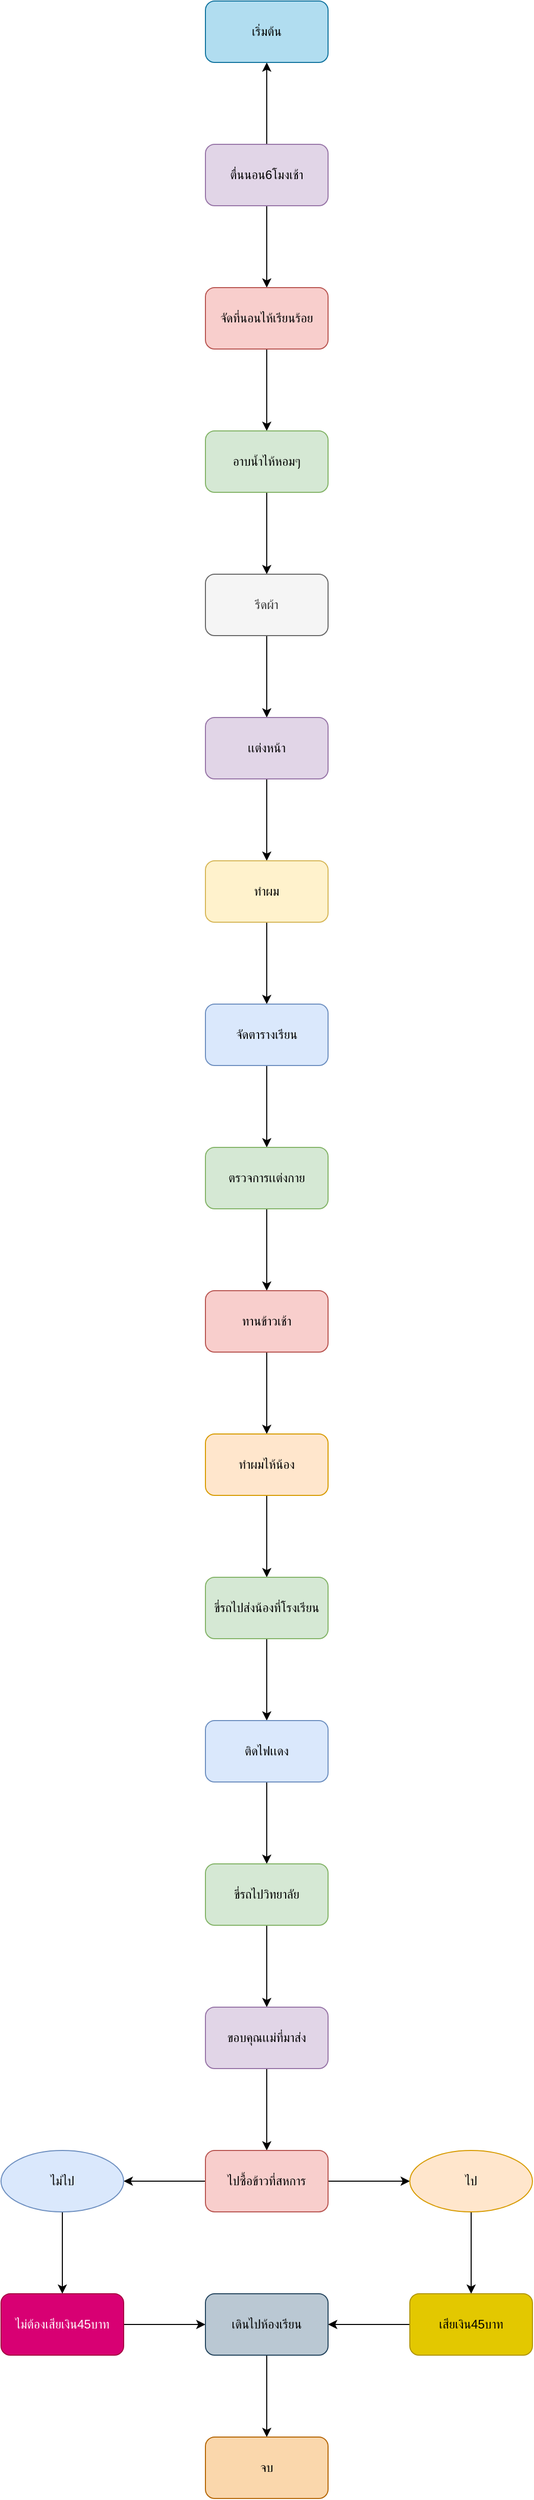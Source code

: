 <mxfile version="20.6.0" type="github">
  <diagram id="W1GIRhdOm18V4IGLpdb6" name="Page-1">
    <mxGraphModel dx="868" dy="474" grid="1" gridSize="10" guides="1" tooltips="1" connect="1" arrows="1" fold="1" page="1" pageScale="1" pageWidth="850" pageHeight="1100" math="0" shadow="0">
      <root>
        <mxCell id="0" />
        <mxCell id="1" parent="0" />
        <mxCell id="giCLKK0H2TFixeiQzpY2-3" value="" style="edgeStyle=orthogonalEdgeStyle;rounded=0;orthogonalLoop=1;jettySize=auto;html=1;" edge="1" parent="1" source="giCLKK0H2TFixeiQzpY2-1" target="giCLKK0H2TFixeiQzpY2-2">
          <mxGeometry relative="1" as="geometry" />
        </mxCell>
        <mxCell id="giCLKK0H2TFixeiQzpY2-42" value="" style="edgeStyle=orthogonalEdgeStyle;rounded=0;orthogonalLoop=1;jettySize=auto;html=1;fontColor=#38D7FF;" edge="1" parent="1" source="giCLKK0H2TFixeiQzpY2-1" target="giCLKK0H2TFixeiQzpY2-41">
          <mxGeometry relative="1" as="geometry" />
        </mxCell>
        <mxCell id="giCLKK0H2TFixeiQzpY2-1" value="ตื่นนอน6โมงเช้า" style="rounded=1;whiteSpace=wrap;html=1;fillColor=#e1d5e7;strokeColor=#9673a6;" vertex="1" parent="1">
          <mxGeometry x="360" y="220" width="120" height="60" as="geometry" />
        </mxCell>
        <mxCell id="giCLKK0H2TFixeiQzpY2-5" value="" style="edgeStyle=orthogonalEdgeStyle;rounded=0;orthogonalLoop=1;jettySize=auto;html=1;" edge="1" parent="1" source="giCLKK0H2TFixeiQzpY2-2" target="giCLKK0H2TFixeiQzpY2-4">
          <mxGeometry relative="1" as="geometry" />
        </mxCell>
        <mxCell id="giCLKK0H2TFixeiQzpY2-2" value="จัดที่นอนไห้เรียนร้อย" style="whiteSpace=wrap;html=1;rounded=1;fillColor=#f8cecc;strokeColor=#b85450;" vertex="1" parent="1">
          <mxGeometry x="360" y="360" width="120" height="60" as="geometry" />
        </mxCell>
        <mxCell id="giCLKK0H2TFixeiQzpY2-7" value="" style="edgeStyle=orthogonalEdgeStyle;rounded=0;orthogonalLoop=1;jettySize=auto;html=1;" edge="1" parent="1" source="giCLKK0H2TFixeiQzpY2-4" target="giCLKK0H2TFixeiQzpY2-6">
          <mxGeometry relative="1" as="geometry" />
        </mxCell>
        <mxCell id="giCLKK0H2TFixeiQzpY2-4" value="อาบน้ำไห้หอมๆ" style="rounded=1;whiteSpace=wrap;html=1;fillColor=#d5e8d4;strokeColor=#82b366;" vertex="1" parent="1">
          <mxGeometry x="360" y="500" width="120" height="60" as="geometry" />
        </mxCell>
        <mxCell id="giCLKK0H2TFixeiQzpY2-9" value="" style="edgeStyle=orthogonalEdgeStyle;rounded=0;orthogonalLoop=1;jettySize=auto;html=1;" edge="1" parent="1" source="giCLKK0H2TFixeiQzpY2-6" target="giCLKK0H2TFixeiQzpY2-8">
          <mxGeometry relative="1" as="geometry" />
        </mxCell>
        <mxCell id="giCLKK0H2TFixeiQzpY2-6" value="รีดผ้า" style="rounded=1;whiteSpace=wrap;html=1;fillColor=#f5f5f5;fontColor=#333333;strokeColor=#666666;" vertex="1" parent="1">
          <mxGeometry x="360" y="640" width="120" height="60" as="geometry" />
        </mxCell>
        <mxCell id="giCLKK0H2TFixeiQzpY2-11" value="" style="edgeStyle=orthogonalEdgeStyle;rounded=0;orthogonalLoop=1;jettySize=auto;html=1;" edge="1" parent="1" source="giCLKK0H2TFixeiQzpY2-8" target="giCLKK0H2TFixeiQzpY2-10">
          <mxGeometry relative="1" as="geometry" />
        </mxCell>
        <mxCell id="giCLKK0H2TFixeiQzpY2-8" value="เเต่งหน้า" style="whiteSpace=wrap;html=1;rounded=1;fillColor=#e1d5e7;strokeColor=#9673a6;" vertex="1" parent="1">
          <mxGeometry x="360" y="780" width="120" height="60" as="geometry" />
        </mxCell>
        <mxCell id="giCLKK0H2TFixeiQzpY2-13" value="" style="edgeStyle=orthogonalEdgeStyle;rounded=0;orthogonalLoop=1;jettySize=auto;html=1;" edge="1" parent="1" source="giCLKK0H2TFixeiQzpY2-10" target="giCLKK0H2TFixeiQzpY2-12">
          <mxGeometry relative="1" as="geometry" />
        </mxCell>
        <mxCell id="giCLKK0H2TFixeiQzpY2-10" value="ทำผม" style="whiteSpace=wrap;html=1;rounded=1;fillColor=#fff2cc;strokeColor=#d6b656;" vertex="1" parent="1">
          <mxGeometry x="360" y="920" width="120" height="60" as="geometry" />
        </mxCell>
        <mxCell id="giCLKK0H2TFixeiQzpY2-15" value="" style="edgeStyle=orthogonalEdgeStyle;rounded=0;orthogonalLoop=1;jettySize=auto;html=1;" edge="1" parent="1" source="giCLKK0H2TFixeiQzpY2-12" target="giCLKK0H2TFixeiQzpY2-14">
          <mxGeometry relative="1" as="geometry" />
        </mxCell>
        <mxCell id="giCLKK0H2TFixeiQzpY2-12" value="จัดตารางเรียน" style="rounded=1;whiteSpace=wrap;html=1;fillColor=#dae8fc;strokeColor=#6c8ebf;" vertex="1" parent="1">
          <mxGeometry x="360" y="1060" width="120" height="60" as="geometry" />
        </mxCell>
        <mxCell id="giCLKK0H2TFixeiQzpY2-17" value="" style="edgeStyle=orthogonalEdgeStyle;rounded=0;orthogonalLoop=1;jettySize=auto;html=1;" edge="1" parent="1" source="giCLKK0H2TFixeiQzpY2-14" target="giCLKK0H2TFixeiQzpY2-16">
          <mxGeometry relative="1" as="geometry" />
        </mxCell>
        <mxCell id="giCLKK0H2TFixeiQzpY2-14" value="ตรวจการเเต่งกาย" style="rounded=1;whiteSpace=wrap;html=1;fillColor=#d5e8d4;strokeColor=#82b366;" vertex="1" parent="1">
          <mxGeometry x="360" y="1200" width="120" height="60" as="geometry" />
        </mxCell>
        <mxCell id="giCLKK0H2TFixeiQzpY2-19" value="" style="edgeStyle=orthogonalEdgeStyle;rounded=0;orthogonalLoop=1;jettySize=auto;html=1;" edge="1" parent="1" source="giCLKK0H2TFixeiQzpY2-16" target="giCLKK0H2TFixeiQzpY2-18">
          <mxGeometry relative="1" as="geometry" />
        </mxCell>
        <mxCell id="giCLKK0H2TFixeiQzpY2-16" value="ทานข้าวเช้า" style="rounded=1;whiteSpace=wrap;html=1;fillColor=#f8cecc;strokeColor=#b85450;" vertex="1" parent="1">
          <mxGeometry x="360" y="1340" width="120" height="60" as="geometry" />
        </mxCell>
        <mxCell id="giCLKK0H2TFixeiQzpY2-21" value="" style="edgeStyle=orthogonalEdgeStyle;rounded=0;orthogonalLoop=1;jettySize=auto;html=1;" edge="1" parent="1" source="giCLKK0H2TFixeiQzpY2-18" target="giCLKK0H2TFixeiQzpY2-20">
          <mxGeometry relative="1" as="geometry" />
        </mxCell>
        <mxCell id="giCLKK0H2TFixeiQzpY2-18" value="ทำผมไห้น้อง" style="whiteSpace=wrap;html=1;rounded=1;fillColor=#ffe6cc;strokeColor=#d79b00;" vertex="1" parent="1">
          <mxGeometry x="360" y="1480" width="120" height="60" as="geometry" />
        </mxCell>
        <mxCell id="giCLKK0H2TFixeiQzpY2-23" value="" style="edgeStyle=orthogonalEdgeStyle;rounded=0;orthogonalLoop=1;jettySize=auto;html=1;" edge="1" parent="1" source="giCLKK0H2TFixeiQzpY2-20" target="giCLKK0H2TFixeiQzpY2-22">
          <mxGeometry relative="1" as="geometry" />
        </mxCell>
        <mxCell id="giCLKK0H2TFixeiQzpY2-20" value="ขี่รถไปส่งน้องที่โรงเรียน" style="whiteSpace=wrap;html=1;rounded=1;fillColor=#d5e8d4;strokeColor=#82b366;" vertex="1" parent="1">
          <mxGeometry x="360" y="1620" width="120" height="60" as="geometry" />
        </mxCell>
        <mxCell id="giCLKK0H2TFixeiQzpY2-25" value="" style="edgeStyle=orthogonalEdgeStyle;rounded=0;orthogonalLoop=1;jettySize=auto;html=1;" edge="1" parent="1" source="giCLKK0H2TFixeiQzpY2-22" target="giCLKK0H2TFixeiQzpY2-24">
          <mxGeometry relative="1" as="geometry" />
        </mxCell>
        <mxCell id="giCLKK0H2TFixeiQzpY2-22" value="ติดไฟเเดง" style="whiteSpace=wrap;html=1;rounded=1;fillColor=#dae8fc;strokeColor=#6c8ebf;" vertex="1" parent="1">
          <mxGeometry x="360" y="1760" width="120" height="60" as="geometry" />
        </mxCell>
        <mxCell id="giCLKK0H2TFixeiQzpY2-27" value="" style="edgeStyle=orthogonalEdgeStyle;rounded=0;orthogonalLoop=1;jettySize=auto;html=1;" edge="1" parent="1" source="giCLKK0H2TFixeiQzpY2-24" target="giCLKK0H2TFixeiQzpY2-26">
          <mxGeometry relative="1" as="geometry" />
        </mxCell>
        <mxCell id="giCLKK0H2TFixeiQzpY2-24" value="ขี่รถไปวิทยาลัย" style="rounded=1;whiteSpace=wrap;html=1;fillColor=#d5e8d4;strokeColor=#82b366;" vertex="1" parent="1">
          <mxGeometry x="360" y="1900" width="120" height="60" as="geometry" />
        </mxCell>
        <mxCell id="giCLKK0H2TFixeiQzpY2-29" value="" style="edgeStyle=orthogonalEdgeStyle;rounded=0;orthogonalLoop=1;jettySize=auto;html=1;" edge="1" parent="1" source="giCLKK0H2TFixeiQzpY2-26" target="giCLKK0H2TFixeiQzpY2-28">
          <mxGeometry relative="1" as="geometry" />
        </mxCell>
        <mxCell id="giCLKK0H2TFixeiQzpY2-26" value="ขอบคุณเเม่ที่มาส่ง" style="whiteSpace=wrap;html=1;rounded=1;fillColor=#e1d5e7;strokeColor=#9673a6;" vertex="1" parent="1">
          <mxGeometry x="360" y="2040" width="120" height="60" as="geometry" />
        </mxCell>
        <mxCell id="giCLKK0H2TFixeiQzpY2-31" value="" style="edgeStyle=orthogonalEdgeStyle;rounded=0;orthogonalLoop=1;jettySize=auto;html=1;" edge="1" parent="1" source="giCLKK0H2TFixeiQzpY2-28" target="giCLKK0H2TFixeiQzpY2-30">
          <mxGeometry relative="1" as="geometry" />
        </mxCell>
        <mxCell id="giCLKK0H2TFixeiQzpY2-33" value="" style="edgeStyle=orthogonalEdgeStyle;rounded=0;orthogonalLoop=1;jettySize=auto;html=1;" edge="1" parent="1" source="giCLKK0H2TFixeiQzpY2-28" target="giCLKK0H2TFixeiQzpY2-32">
          <mxGeometry relative="1" as="geometry" />
        </mxCell>
        <mxCell id="giCLKK0H2TFixeiQzpY2-28" value="ไปซื้อข้าวที่สหการ" style="whiteSpace=wrap;html=1;rounded=1;fillColor=#f8cecc;strokeColor=#b85450;" vertex="1" parent="1">
          <mxGeometry x="360" y="2180" width="120" height="60" as="geometry" />
        </mxCell>
        <mxCell id="giCLKK0H2TFixeiQzpY2-37" value="" style="edgeStyle=orthogonalEdgeStyle;rounded=0;orthogonalLoop=1;jettySize=auto;html=1;fontColor=#38D7FF;" edge="1" parent="1" source="giCLKK0H2TFixeiQzpY2-30" target="giCLKK0H2TFixeiQzpY2-36">
          <mxGeometry relative="1" as="geometry" />
        </mxCell>
        <mxCell id="giCLKK0H2TFixeiQzpY2-30" value="ไม่ไป" style="ellipse;whiteSpace=wrap;html=1;rounded=1;fillColor=#dae8fc;strokeColor=#6c8ebf;" vertex="1" parent="1">
          <mxGeometry x="160" y="2180" width="120" height="60" as="geometry" />
        </mxCell>
        <mxCell id="giCLKK0H2TFixeiQzpY2-35" value="" style="edgeStyle=orthogonalEdgeStyle;rounded=0;orthogonalLoop=1;jettySize=auto;html=1;" edge="1" parent="1" source="giCLKK0H2TFixeiQzpY2-32" target="giCLKK0H2TFixeiQzpY2-34">
          <mxGeometry relative="1" as="geometry" />
        </mxCell>
        <mxCell id="giCLKK0H2TFixeiQzpY2-32" value="ไป" style="ellipse;whiteSpace=wrap;html=1;rounded=1;fillColor=#ffe6cc;strokeColor=#d79b00;" vertex="1" parent="1">
          <mxGeometry x="560" y="2180" width="120" height="60" as="geometry" />
        </mxCell>
        <mxCell id="giCLKK0H2TFixeiQzpY2-40" value="" style="edgeStyle=orthogonalEdgeStyle;rounded=0;orthogonalLoop=1;jettySize=auto;html=1;fontColor=#38D7FF;" edge="1" parent="1" source="giCLKK0H2TFixeiQzpY2-34" target="giCLKK0H2TFixeiQzpY2-38">
          <mxGeometry relative="1" as="geometry" />
        </mxCell>
        <mxCell id="giCLKK0H2TFixeiQzpY2-34" value="เสียเงิน45บาท" style="rounded=1;whiteSpace=wrap;html=1;fillColor=#e3c800;fontColor=#000000;strokeColor=#B09500;" vertex="1" parent="1">
          <mxGeometry x="560" y="2320" width="120" height="60" as="geometry" />
        </mxCell>
        <mxCell id="giCLKK0H2TFixeiQzpY2-39" value="" style="edgeStyle=orthogonalEdgeStyle;rounded=0;orthogonalLoop=1;jettySize=auto;html=1;fontColor=#38D7FF;" edge="1" parent="1" source="giCLKK0H2TFixeiQzpY2-36" target="giCLKK0H2TFixeiQzpY2-38">
          <mxGeometry relative="1" as="geometry" />
        </mxCell>
        <mxCell id="giCLKK0H2TFixeiQzpY2-36" value="ไม่ต้องเสียเงิน45บาท" style="rounded=1;whiteSpace=wrap;html=1;fillColor=#d80073;strokeColor=#A50040;fontColor=#ffffff;" vertex="1" parent="1">
          <mxGeometry x="160" y="2320" width="120" height="60" as="geometry" />
        </mxCell>
        <mxCell id="giCLKK0H2TFixeiQzpY2-44" value="" style="edgeStyle=orthogonalEdgeStyle;rounded=0;orthogonalLoop=1;jettySize=auto;html=1;fontColor=#38D7FF;" edge="1" parent="1" source="giCLKK0H2TFixeiQzpY2-38" target="giCLKK0H2TFixeiQzpY2-43">
          <mxGeometry relative="1" as="geometry" />
        </mxCell>
        <mxCell id="giCLKK0H2TFixeiQzpY2-38" value="เดินไปห้องเรียน" style="whiteSpace=wrap;html=1;fillColor=#bac8d3;rounded=1;strokeColor=#23445d;" vertex="1" parent="1">
          <mxGeometry x="360" y="2320" width="120" height="60" as="geometry" />
        </mxCell>
        <mxCell id="giCLKK0H2TFixeiQzpY2-41" value="เริ่มต้น" style="rounded=1;whiteSpace=wrap;html=1;fillColor=#b1ddf0;strokeColor=#10739e;" vertex="1" parent="1">
          <mxGeometry x="360" y="80" width="120" height="60" as="geometry" />
        </mxCell>
        <mxCell id="giCLKK0H2TFixeiQzpY2-43" value="จบ" style="rounded=1;whiteSpace=wrap;html=1;fillColor=#fad7ac;strokeColor=#b46504;" vertex="1" parent="1">
          <mxGeometry x="360" y="2460" width="120" height="60" as="geometry" />
        </mxCell>
      </root>
    </mxGraphModel>
  </diagram>
</mxfile>
